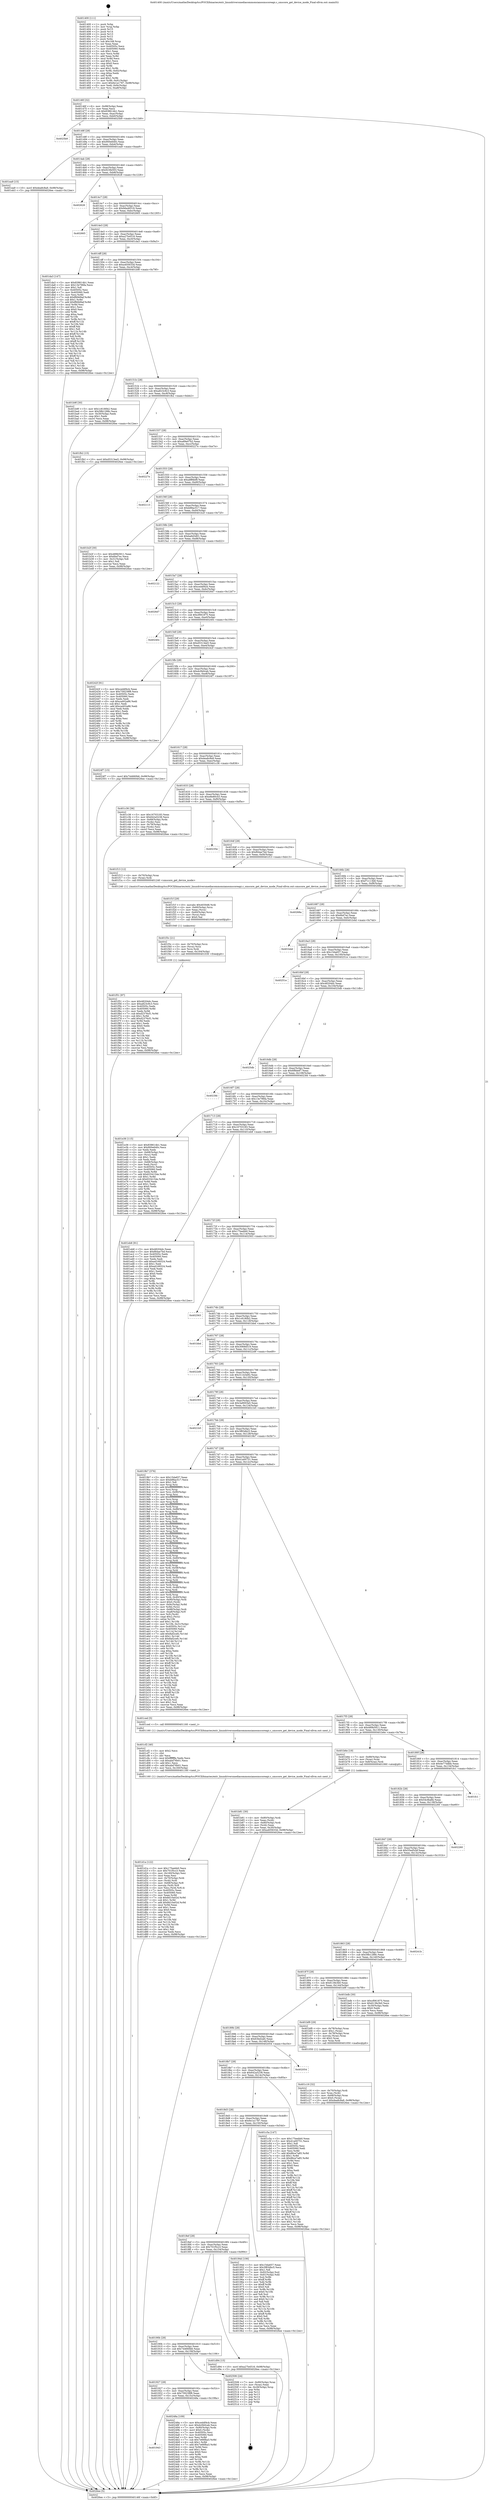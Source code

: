 digraph "0x401400" {
  label = "0x401400 (/mnt/c/Users/mathe/Desktop/tcc/POCII/binaries/extr_linuxdriversmediacommonsianosmscoreapi.c_smscore_get_device_mode_Final-ollvm.out::main(0))"
  labelloc = "t"
  node[shape=record]

  Entry [label="",width=0.3,height=0.3,shape=circle,fillcolor=black,style=filled]
  "0x40146f" [label="{
     0x40146f [32]\l
     | [instrs]\l
     &nbsp;&nbsp;0x40146f \<+6\>: mov -0x98(%rbp),%eax\l
     &nbsp;&nbsp;0x401475 \<+2\>: mov %eax,%ecx\l
     &nbsp;&nbsp;0x401477 \<+6\>: sub $0x838614b1,%ecx\l
     &nbsp;&nbsp;0x40147d \<+6\>: mov %eax,-0xac(%rbp)\l
     &nbsp;&nbsp;0x401483 \<+6\>: mov %ecx,-0xb0(%rbp)\l
     &nbsp;&nbsp;0x401489 \<+6\>: je 00000000004025b9 \<main+0x11b9\>\l
  }"]
  "0x4025b9" [label="{
     0x4025b9\l
  }", style=dashed]
  "0x40148f" [label="{
     0x40148f [28]\l
     | [instrs]\l
     &nbsp;&nbsp;0x40148f \<+5\>: jmp 0000000000401494 \<main+0x94\>\l
     &nbsp;&nbsp;0x401494 \<+6\>: mov -0xac(%rbp),%eax\l
     &nbsp;&nbsp;0x40149a \<+5\>: sub $0x900e640c,%eax\l
     &nbsp;&nbsp;0x40149f \<+6\>: mov %eax,-0xb4(%rbp)\l
     &nbsp;&nbsp;0x4014a5 \<+6\>: je 0000000000401ea9 \<main+0xaa9\>\l
  }"]
  Exit [label="",width=0.3,height=0.3,shape=circle,fillcolor=black,style=filled,peripheries=2]
  "0x401ea9" [label="{
     0x401ea9 [15]\l
     | [instrs]\l
     &nbsp;&nbsp;0x401ea9 \<+10\>: movl $0xdea8c8a9,-0x98(%rbp)\l
     &nbsp;&nbsp;0x401eb3 \<+5\>: jmp 00000000004026ee \<main+0x12ee\>\l
  }"]
  "0x4014ab" [label="{
     0x4014ab [28]\l
     | [instrs]\l
     &nbsp;&nbsp;0x4014ab \<+5\>: jmp 00000000004014b0 \<main+0xb0\>\l
     &nbsp;&nbsp;0x4014b0 \<+6\>: mov -0xac(%rbp),%eax\l
     &nbsp;&nbsp;0x4014b6 \<+5\>: sub $0x923fe503,%eax\l
     &nbsp;&nbsp;0x4014bb \<+6\>: mov %eax,-0xb8(%rbp)\l
     &nbsp;&nbsp;0x4014c1 \<+6\>: je 0000000000402628 \<main+0x1228\>\l
  }"]
  "0x401943" [label="{
     0x401943\l
  }", style=dashed]
  "0x402628" [label="{
     0x402628\l
  }", style=dashed]
  "0x4014c7" [label="{
     0x4014c7 [28]\l
     | [instrs]\l
     &nbsp;&nbsp;0x4014c7 \<+5\>: jmp 00000000004014cc \<main+0xcc\>\l
     &nbsp;&nbsp;0x4014cc \<+6\>: mov -0xac(%rbp),%eax\l
     &nbsp;&nbsp;0x4014d2 \<+5\>: sub $0x9da46516,%eax\l
     &nbsp;&nbsp;0x4014d7 \<+6\>: mov %eax,-0xbc(%rbp)\l
     &nbsp;&nbsp;0x4014dd \<+6\>: je 0000000000402665 \<main+0x1265\>\l
  }"]
  "0x40248a" [label="{
     0x40248a [109]\l
     | [instrs]\l
     &nbsp;&nbsp;0x40248a \<+5\>: mov $0xceddf4cb,%eax\l
     &nbsp;&nbsp;0x40248f \<+5\>: mov $0xdc0b0cab,%ecx\l
     &nbsp;&nbsp;0x402494 \<+7\>: mov -0x90(%rbp),%rdx\l
     &nbsp;&nbsp;0x40249b \<+6\>: movl $0x0,(%rdx)\l
     &nbsp;&nbsp;0x4024a1 \<+7\>: mov 0x40505c,%esi\l
     &nbsp;&nbsp;0x4024a8 \<+7\>: mov 0x405060,%edi\l
     &nbsp;&nbsp;0x4024af \<+3\>: mov %esi,%r8d\l
     &nbsp;&nbsp;0x4024b2 \<+7\>: sub $0x7e66fba3,%r8d\l
     &nbsp;&nbsp;0x4024b9 \<+4\>: sub $0x1,%r8d\l
     &nbsp;&nbsp;0x4024bd \<+7\>: add $0x7e66fba3,%r8d\l
     &nbsp;&nbsp;0x4024c4 \<+4\>: imul %r8d,%esi\l
     &nbsp;&nbsp;0x4024c8 \<+3\>: and $0x1,%esi\l
     &nbsp;&nbsp;0x4024cb \<+3\>: cmp $0x0,%esi\l
     &nbsp;&nbsp;0x4024ce \<+4\>: sete %r9b\l
     &nbsp;&nbsp;0x4024d2 \<+3\>: cmp $0xa,%edi\l
     &nbsp;&nbsp;0x4024d5 \<+4\>: setl %r10b\l
     &nbsp;&nbsp;0x4024d9 \<+3\>: mov %r9b,%r11b\l
     &nbsp;&nbsp;0x4024dc \<+3\>: and %r10b,%r11b\l
     &nbsp;&nbsp;0x4024df \<+3\>: xor %r10b,%r9b\l
     &nbsp;&nbsp;0x4024e2 \<+3\>: or %r9b,%r11b\l
     &nbsp;&nbsp;0x4024e5 \<+4\>: test $0x1,%r11b\l
     &nbsp;&nbsp;0x4024e9 \<+3\>: cmovne %ecx,%eax\l
     &nbsp;&nbsp;0x4024ec \<+6\>: mov %eax,-0x98(%rbp)\l
     &nbsp;&nbsp;0x4024f2 \<+5\>: jmp 00000000004026ee \<main+0x12ee\>\l
  }"]
  "0x402665" [label="{
     0x402665\l
  }", style=dashed]
  "0x4014e3" [label="{
     0x4014e3 [28]\l
     | [instrs]\l
     &nbsp;&nbsp;0x4014e3 \<+5\>: jmp 00000000004014e8 \<main+0xe8\>\l
     &nbsp;&nbsp;0x4014e8 \<+6\>: mov -0xac(%rbp),%eax\l
     &nbsp;&nbsp;0x4014ee \<+5\>: sub $0xa27b4516,%eax\l
     &nbsp;&nbsp;0x4014f3 \<+6\>: mov %eax,-0xc0(%rbp)\l
     &nbsp;&nbsp;0x4014f9 \<+6\>: je 0000000000401da3 \<main+0x9a3\>\l
  }"]
  "0x401927" [label="{
     0x401927 [28]\l
     | [instrs]\l
     &nbsp;&nbsp;0x401927 \<+5\>: jmp 000000000040192c \<main+0x52c\>\l
     &nbsp;&nbsp;0x40192c \<+6\>: mov -0xac(%rbp),%eax\l
     &nbsp;&nbsp;0x401932 \<+5\>: sub $0x759239f8,%eax\l
     &nbsp;&nbsp;0x401937 \<+6\>: mov %eax,-0x15c(%rbp)\l
     &nbsp;&nbsp;0x40193d \<+6\>: je 000000000040248a \<main+0x108a\>\l
  }"]
  "0x401da3" [label="{
     0x401da3 [147]\l
     | [instrs]\l
     &nbsp;&nbsp;0x401da3 \<+5\>: mov $0x838614b1,%eax\l
     &nbsp;&nbsp;0x401da8 \<+5\>: mov $0x13e796fa,%ecx\l
     &nbsp;&nbsp;0x401dad \<+2\>: mov $0x1,%dl\l
     &nbsp;&nbsp;0x401daf \<+7\>: mov 0x40505c,%esi\l
     &nbsp;&nbsp;0x401db6 \<+7\>: mov 0x405060,%edi\l
     &nbsp;&nbsp;0x401dbd \<+3\>: mov %esi,%r8d\l
     &nbsp;&nbsp;0x401dc0 \<+7\>: sub $0xff49d9af,%r8d\l
     &nbsp;&nbsp;0x401dc7 \<+4\>: sub $0x1,%r8d\l
     &nbsp;&nbsp;0x401dcb \<+7\>: add $0xff49d9af,%r8d\l
     &nbsp;&nbsp;0x401dd2 \<+4\>: imul %r8d,%esi\l
     &nbsp;&nbsp;0x401dd6 \<+3\>: and $0x1,%esi\l
     &nbsp;&nbsp;0x401dd9 \<+3\>: cmp $0x0,%esi\l
     &nbsp;&nbsp;0x401ddc \<+4\>: sete %r9b\l
     &nbsp;&nbsp;0x401de0 \<+3\>: cmp $0xa,%edi\l
     &nbsp;&nbsp;0x401de3 \<+4\>: setl %r10b\l
     &nbsp;&nbsp;0x401de7 \<+3\>: mov %r9b,%r11b\l
     &nbsp;&nbsp;0x401dea \<+4\>: xor $0xff,%r11b\l
     &nbsp;&nbsp;0x401dee \<+3\>: mov %r10b,%bl\l
     &nbsp;&nbsp;0x401df1 \<+3\>: xor $0xff,%bl\l
     &nbsp;&nbsp;0x401df4 \<+3\>: xor $0x1,%dl\l
     &nbsp;&nbsp;0x401df7 \<+3\>: mov %r11b,%r14b\l
     &nbsp;&nbsp;0x401dfa \<+4\>: and $0xff,%r14b\l
     &nbsp;&nbsp;0x401dfe \<+3\>: and %dl,%r9b\l
     &nbsp;&nbsp;0x401e01 \<+3\>: mov %bl,%r15b\l
     &nbsp;&nbsp;0x401e04 \<+4\>: and $0xff,%r15b\l
     &nbsp;&nbsp;0x401e08 \<+3\>: and %dl,%r10b\l
     &nbsp;&nbsp;0x401e0b \<+3\>: or %r9b,%r14b\l
     &nbsp;&nbsp;0x401e0e \<+3\>: or %r10b,%r15b\l
     &nbsp;&nbsp;0x401e11 \<+3\>: xor %r15b,%r14b\l
     &nbsp;&nbsp;0x401e14 \<+3\>: or %bl,%r11b\l
     &nbsp;&nbsp;0x401e17 \<+4\>: xor $0xff,%r11b\l
     &nbsp;&nbsp;0x401e1b \<+3\>: or $0x1,%dl\l
     &nbsp;&nbsp;0x401e1e \<+3\>: and %dl,%r11b\l
     &nbsp;&nbsp;0x401e21 \<+3\>: or %r11b,%r14b\l
     &nbsp;&nbsp;0x401e24 \<+4\>: test $0x1,%r14b\l
     &nbsp;&nbsp;0x401e28 \<+3\>: cmovne %ecx,%eax\l
     &nbsp;&nbsp;0x401e2b \<+6\>: mov %eax,-0x98(%rbp)\l
     &nbsp;&nbsp;0x401e31 \<+5\>: jmp 00000000004026ee \<main+0x12ee\>\l
  }"]
  "0x4014ff" [label="{
     0x4014ff [28]\l
     | [instrs]\l
     &nbsp;&nbsp;0x4014ff \<+5\>: jmp 0000000000401504 \<main+0x104\>\l
     &nbsp;&nbsp;0x401504 \<+6\>: mov -0xac(%rbp),%eax\l
     &nbsp;&nbsp;0x40150a \<+5\>: sub $0xa405633d,%eax\l
     &nbsp;&nbsp;0x40150f \<+6\>: mov %eax,-0xc4(%rbp)\l
     &nbsp;&nbsp;0x401515 \<+6\>: je 0000000000401b9f \<main+0x79f\>\l
  }"]
  "0x402506" [label="{
     0x402506 [24]\l
     | [instrs]\l
     &nbsp;&nbsp;0x402506 \<+7\>: mov -0x90(%rbp),%rax\l
     &nbsp;&nbsp;0x40250d \<+2\>: mov (%rax),%eax\l
     &nbsp;&nbsp;0x40250f \<+4\>: lea -0x28(%rbp),%rsp\l
     &nbsp;&nbsp;0x402513 \<+1\>: pop %rbx\l
     &nbsp;&nbsp;0x402514 \<+2\>: pop %r12\l
     &nbsp;&nbsp;0x402516 \<+2\>: pop %r13\l
     &nbsp;&nbsp;0x402518 \<+2\>: pop %r14\l
     &nbsp;&nbsp;0x40251a \<+2\>: pop %r15\l
     &nbsp;&nbsp;0x40251c \<+1\>: pop %rbp\l
     &nbsp;&nbsp;0x40251d \<+1\>: ret\l
  }"]
  "0x401b9f" [label="{
     0x401b9f [30]\l
     | [instrs]\l
     &nbsp;&nbsp;0x401b9f \<+5\>: mov $0x1c6180b2,%eax\l
     &nbsp;&nbsp;0x401ba4 \<+5\>: mov $0x58b1288c,%ecx\l
     &nbsp;&nbsp;0x401ba9 \<+3\>: mov -0x30(%rbp),%edx\l
     &nbsp;&nbsp;0x401bac \<+3\>: cmp $0x1,%edx\l
     &nbsp;&nbsp;0x401baf \<+3\>: cmovl %ecx,%eax\l
     &nbsp;&nbsp;0x401bb2 \<+6\>: mov %eax,-0x98(%rbp)\l
     &nbsp;&nbsp;0x401bb8 \<+5\>: jmp 00000000004026ee \<main+0x12ee\>\l
  }"]
  "0x40151b" [label="{
     0x40151b [28]\l
     | [instrs]\l
     &nbsp;&nbsp;0x40151b \<+5\>: jmp 0000000000401520 \<main+0x120\>\l
     &nbsp;&nbsp;0x401520 \<+6\>: mov -0xac(%rbp),%eax\l
     &nbsp;&nbsp;0x401526 \<+5\>: sub $0xa823c9c3,%eax\l
     &nbsp;&nbsp;0x40152b \<+6\>: mov %eax,-0xc8(%rbp)\l
     &nbsp;&nbsp;0x401531 \<+6\>: je 0000000000401fb2 \<main+0xbb2\>\l
  }"]
  "0x401f51" [label="{
     0x401f51 [97]\l
     | [instrs]\l
     &nbsp;&nbsp;0x401f51 \<+5\>: mov $0x48204dc,%eax\l
     &nbsp;&nbsp;0x401f56 \<+5\>: mov $0xa823c9c3,%esi\l
     &nbsp;&nbsp;0x401f5b \<+7\>: mov 0x40505c,%edx\l
     &nbsp;&nbsp;0x401f62 \<+8\>: mov 0x405060,%r8d\l
     &nbsp;&nbsp;0x401f6a \<+3\>: mov %edx,%r9d\l
     &nbsp;&nbsp;0x401f6d \<+7\>: sub $0xd2376cf1,%r9d\l
     &nbsp;&nbsp;0x401f74 \<+4\>: sub $0x1,%r9d\l
     &nbsp;&nbsp;0x401f78 \<+7\>: add $0xd2376cf1,%r9d\l
     &nbsp;&nbsp;0x401f7f \<+4\>: imul %r9d,%edx\l
     &nbsp;&nbsp;0x401f83 \<+3\>: and $0x1,%edx\l
     &nbsp;&nbsp;0x401f86 \<+3\>: cmp $0x0,%edx\l
     &nbsp;&nbsp;0x401f89 \<+4\>: sete %r10b\l
     &nbsp;&nbsp;0x401f8d \<+4\>: cmp $0xa,%r8d\l
     &nbsp;&nbsp;0x401f91 \<+4\>: setl %r11b\l
     &nbsp;&nbsp;0x401f95 \<+3\>: mov %r10b,%bl\l
     &nbsp;&nbsp;0x401f98 \<+3\>: and %r11b,%bl\l
     &nbsp;&nbsp;0x401f9b \<+3\>: xor %r11b,%r10b\l
     &nbsp;&nbsp;0x401f9e \<+3\>: or %r10b,%bl\l
     &nbsp;&nbsp;0x401fa1 \<+3\>: test $0x1,%bl\l
     &nbsp;&nbsp;0x401fa4 \<+3\>: cmovne %esi,%eax\l
     &nbsp;&nbsp;0x401fa7 \<+6\>: mov %eax,-0x98(%rbp)\l
     &nbsp;&nbsp;0x401fad \<+5\>: jmp 00000000004026ee \<main+0x12ee\>\l
  }"]
  "0x401fb2" [label="{
     0x401fb2 [15]\l
     | [instrs]\l
     &nbsp;&nbsp;0x401fb2 \<+10\>: movl $0xd5313ee5,-0x98(%rbp)\l
     &nbsp;&nbsp;0x401fbc \<+5\>: jmp 00000000004026ee \<main+0x12ee\>\l
  }"]
  "0x401537" [label="{
     0x401537 [28]\l
     | [instrs]\l
     &nbsp;&nbsp;0x401537 \<+5\>: jmp 000000000040153c \<main+0x13c\>\l
     &nbsp;&nbsp;0x40153c \<+6\>: mov -0xac(%rbp),%eax\l
     &nbsp;&nbsp;0x401542 \<+5\>: sub $0xa89e07b2,%eax\l
     &nbsp;&nbsp;0x401547 \<+6\>: mov %eax,-0xcc(%rbp)\l
     &nbsp;&nbsp;0x40154d \<+6\>: je 000000000040227e \<main+0xe7e\>\l
  }"]
  "0x401f3c" [label="{
     0x401f3c [21]\l
     | [instrs]\l
     &nbsp;&nbsp;0x401f3c \<+4\>: mov -0x70(%rbp),%rcx\l
     &nbsp;&nbsp;0x401f40 \<+3\>: mov (%rcx),%rcx\l
     &nbsp;&nbsp;0x401f43 \<+3\>: mov %rcx,%rdi\l
     &nbsp;&nbsp;0x401f46 \<+6\>: mov %eax,-0x164(%rbp)\l
     &nbsp;&nbsp;0x401f4c \<+5\>: call 0000000000401030 \<free@plt\>\l
     | [calls]\l
     &nbsp;&nbsp;0x401030 \{1\} (unknown)\l
  }"]
  "0x40227e" [label="{
     0x40227e\l
  }", style=dashed]
  "0x401553" [label="{
     0x401553 [28]\l
     | [instrs]\l
     &nbsp;&nbsp;0x401553 \<+5\>: jmp 0000000000401558 \<main+0x158\>\l
     &nbsp;&nbsp;0x401558 \<+6\>: mov -0xac(%rbp),%eax\l
     &nbsp;&nbsp;0x40155e \<+5\>: sub $0xa8ff4bf9,%eax\l
     &nbsp;&nbsp;0x401563 \<+6\>: mov %eax,-0xd0(%rbp)\l
     &nbsp;&nbsp;0x401569 \<+6\>: je 0000000000402113 \<main+0xd13\>\l
  }"]
  "0x401f1f" [label="{
     0x401f1f [29]\l
     | [instrs]\l
     &nbsp;&nbsp;0x401f1f \<+10\>: movabs $0x4030d6,%rdi\l
     &nbsp;&nbsp;0x401f29 \<+4\>: mov -0x60(%rbp),%rcx\l
     &nbsp;&nbsp;0x401f2d \<+2\>: mov %eax,(%rcx)\l
     &nbsp;&nbsp;0x401f2f \<+4\>: mov -0x60(%rbp),%rcx\l
     &nbsp;&nbsp;0x401f33 \<+2\>: mov (%rcx),%esi\l
     &nbsp;&nbsp;0x401f35 \<+2\>: mov $0x0,%al\l
     &nbsp;&nbsp;0x401f37 \<+5\>: call 0000000000401040 \<printf@plt\>\l
     | [calls]\l
     &nbsp;&nbsp;0x401040 \{1\} (unknown)\l
  }"]
  "0x402113" [label="{
     0x402113\l
  }", style=dashed]
  "0x40156f" [label="{
     0x40156f [28]\l
     | [instrs]\l
     &nbsp;&nbsp;0x40156f \<+5\>: jmp 0000000000401574 \<main+0x174\>\l
     &nbsp;&nbsp;0x401574 \<+6\>: mov -0xac(%rbp),%eax\l
     &nbsp;&nbsp;0x40157a \<+5\>: sub $0xb88ac517,%eax\l
     &nbsp;&nbsp;0x40157f \<+6\>: mov %eax,-0xd4(%rbp)\l
     &nbsp;&nbsp;0x401585 \<+6\>: je 0000000000401b2f \<main+0x72f\>\l
  }"]
  "0x40190b" [label="{
     0x40190b [28]\l
     | [instrs]\l
     &nbsp;&nbsp;0x40190b \<+5\>: jmp 0000000000401910 \<main+0x510\>\l
     &nbsp;&nbsp;0x401910 \<+6\>: mov -0xac(%rbp),%eax\l
     &nbsp;&nbsp;0x401916 \<+5\>: sub $0x744660b6,%eax\l
     &nbsp;&nbsp;0x40191b \<+6\>: mov %eax,-0x158(%rbp)\l
     &nbsp;&nbsp;0x401921 \<+6\>: je 0000000000402506 \<main+0x1106\>\l
  }"]
  "0x401b2f" [label="{
     0x401b2f [30]\l
     | [instrs]\l
     &nbsp;&nbsp;0x401b2f \<+5\>: mov $0x489b5911,%eax\l
     &nbsp;&nbsp;0x401b34 \<+5\>: mov $0x6bd7ec,%ecx\l
     &nbsp;&nbsp;0x401b39 \<+3\>: mov -0x31(%rbp),%dl\l
     &nbsp;&nbsp;0x401b3c \<+3\>: test $0x1,%dl\l
     &nbsp;&nbsp;0x401b3f \<+3\>: cmovne %ecx,%eax\l
     &nbsp;&nbsp;0x401b42 \<+6\>: mov %eax,-0x98(%rbp)\l
     &nbsp;&nbsp;0x401b48 \<+5\>: jmp 00000000004026ee \<main+0x12ee\>\l
  }"]
  "0x40158b" [label="{
     0x40158b [28]\l
     | [instrs]\l
     &nbsp;&nbsp;0x40158b \<+5\>: jmp 0000000000401590 \<main+0x190\>\l
     &nbsp;&nbsp;0x401590 \<+6\>: mov -0xac(%rbp),%eax\l
     &nbsp;&nbsp;0x401596 \<+5\>: sub $0xba6d3d01,%eax\l
     &nbsp;&nbsp;0x40159b \<+6\>: mov %eax,-0xd8(%rbp)\l
     &nbsp;&nbsp;0x4015a1 \<+6\>: je 0000000000402122 \<main+0xd22\>\l
  }"]
  "0x401d94" [label="{
     0x401d94 [15]\l
     | [instrs]\l
     &nbsp;&nbsp;0x401d94 \<+10\>: movl $0xa27b4516,-0x98(%rbp)\l
     &nbsp;&nbsp;0x401d9e \<+5\>: jmp 00000000004026ee \<main+0x12ee\>\l
  }"]
  "0x402122" [label="{
     0x402122\l
  }", style=dashed]
  "0x4015a7" [label="{
     0x4015a7 [28]\l
     | [instrs]\l
     &nbsp;&nbsp;0x4015a7 \<+5\>: jmp 00000000004015ac \<main+0x1ac\>\l
     &nbsp;&nbsp;0x4015ac \<+6\>: mov -0xac(%rbp),%eax\l
     &nbsp;&nbsp;0x4015b2 \<+5\>: sub $0xceddf4cb,%eax\l
     &nbsp;&nbsp;0x4015b7 \<+6\>: mov %eax,-0xdc(%rbp)\l
     &nbsp;&nbsp;0x4015bd \<+6\>: je 00000000004026d7 \<main+0x12d7\>\l
  }"]
  "0x401d1a" [label="{
     0x401d1a [122]\l
     | [instrs]\l
     &nbsp;&nbsp;0x401d1a \<+5\>: mov $0x175eebb0,%ecx\l
     &nbsp;&nbsp;0x401d1f \<+5\>: mov $0x701f5cc3,%edx\l
     &nbsp;&nbsp;0x401d24 \<+6\>: mov -0x160(%rbp),%esi\l
     &nbsp;&nbsp;0x401d2a \<+3\>: imul %eax,%esi\l
     &nbsp;&nbsp;0x401d2d \<+4\>: mov -0x70(%rbp),%rdi\l
     &nbsp;&nbsp;0x401d31 \<+3\>: mov (%rdi),%rdi\l
     &nbsp;&nbsp;0x401d34 \<+4\>: mov -0x68(%rbp),%r8\l
     &nbsp;&nbsp;0x401d38 \<+3\>: movslq (%r8),%r8\l
     &nbsp;&nbsp;0x401d3b \<+4\>: mov %esi,(%rdi,%r8,4)\l
     &nbsp;&nbsp;0x401d3f \<+7\>: mov 0x40505c,%eax\l
     &nbsp;&nbsp;0x401d46 \<+7\>: mov 0x405060,%esi\l
     &nbsp;&nbsp;0x401d4d \<+3\>: mov %eax,%r9d\l
     &nbsp;&nbsp;0x401d50 \<+7\>: sub $0x8d10a02d,%r9d\l
     &nbsp;&nbsp;0x401d57 \<+4\>: sub $0x1,%r9d\l
     &nbsp;&nbsp;0x401d5b \<+7\>: add $0x8d10a02d,%r9d\l
     &nbsp;&nbsp;0x401d62 \<+4\>: imul %r9d,%eax\l
     &nbsp;&nbsp;0x401d66 \<+3\>: and $0x1,%eax\l
     &nbsp;&nbsp;0x401d69 \<+3\>: cmp $0x0,%eax\l
     &nbsp;&nbsp;0x401d6c \<+4\>: sete %r10b\l
     &nbsp;&nbsp;0x401d70 \<+3\>: cmp $0xa,%esi\l
     &nbsp;&nbsp;0x401d73 \<+4\>: setl %r11b\l
     &nbsp;&nbsp;0x401d77 \<+3\>: mov %r10b,%bl\l
     &nbsp;&nbsp;0x401d7a \<+3\>: and %r11b,%bl\l
     &nbsp;&nbsp;0x401d7d \<+3\>: xor %r11b,%r10b\l
     &nbsp;&nbsp;0x401d80 \<+3\>: or %r10b,%bl\l
     &nbsp;&nbsp;0x401d83 \<+3\>: test $0x1,%bl\l
     &nbsp;&nbsp;0x401d86 \<+3\>: cmovne %edx,%ecx\l
     &nbsp;&nbsp;0x401d89 \<+6\>: mov %ecx,-0x98(%rbp)\l
     &nbsp;&nbsp;0x401d8f \<+5\>: jmp 00000000004026ee \<main+0x12ee\>\l
  }"]
  "0x4026d7" [label="{
     0x4026d7\l
  }", style=dashed]
  "0x4015c3" [label="{
     0x4015c3 [28]\l
     | [instrs]\l
     &nbsp;&nbsp;0x4015c3 \<+5\>: jmp 00000000004015c8 \<main+0x1c8\>\l
     &nbsp;&nbsp;0x4015c8 \<+6\>: mov -0xac(%rbp),%eax\l
     &nbsp;&nbsp;0x4015ce \<+5\>: sub $0xcf061875,%eax\l
     &nbsp;&nbsp;0x4015d3 \<+6\>: mov %eax,-0xe0(%rbp)\l
     &nbsp;&nbsp;0x4015d9 \<+6\>: je 000000000040240c \<main+0x100c\>\l
  }"]
  "0x401cf2" [label="{
     0x401cf2 [40]\l
     | [instrs]\l
     &nbsp;&nbsp;0x401cf2 \<+5\>: mov $0x2,%ecx\l
     &nbsp;&nbsp;0x401cf7 \<+1\>: cltd\l
     &nbsp;&nbsp;0x401cf8 \<+2\>: idiv %ecx\l
     &nbsp;&nbsp;0x401cfa \<+6\>: imul $0xfffffffe,%edx,%ecx\l
     &nbsp;&nbsp;0x401d00 \<+6\>: sub $0xabd76b01,%ecx\l
     &nbsp;&nbsp;0x401d06 \<+3\>: add $0x1,%ecx\l
     &nbsp;&nbsp;0x401d09 \<+6\>: add $0xabd76b01,%ecx\l
     &nbsp;&nbsp;0x401d0f \<+6\>: mov %ecx,-0x160(%rbp)\l
     &nbsp;&nbsp;0x401d15 \<+5\>: call 0000000000401160 \<next_i\>\l
     | [calls]\l
     &nbsp;&nbsp;0x401160 \{1\} (/mnt/c/Users/mathe/Desktop/tcc/POCII/binaries/extr_linuxdriversmediacommonsianosmscoreapi.c_smscore_get_device_mode_Final-ollvm.out::next_i)\l
  }"]
  "0x40240c" [label="{
     0x40240c\l
  }", style=dashed]
  "0x4015df" [label="{
     0x4015df [28]\l
     | [instrs]\l
     &nbsp;&nbsp;0x4015df \<+5\>: jmp 00000000004015e4 \<main+0x1e4\>\l
     &nbsp;&nbsp;0x4015e4 \<+6\>: mov -0xac(%rbp),%eax\l
     &nbsp;&nbsp;0x4015ea \<+5\>: sub $0xd5313ee5,%eax\l
     &nbsp;&nbsp;0x4015ef \<+6\>: mov %eax,-0xe4(%rbp)\l
     &nbsp;&nbsp;0x4015f5 \<+6\>: je 000000000040242f \<main+0x102f\>\l
  }"]
  "0x401c16" [label="{
     0x401c16 [32]\l
     | [instrs]\l
     &nbsp;&nbsp;0x401c16 \<+4\>: mov -0x70(%rbp),%rdi\l
     &nbsp;&nbsp;0x401c1a \<+3\>: mov %rax,(%rdi)\l
     &nbsp;&nbsp;0x401c1d \<+4\>: mov -0x68(%rbp),%rax\l
     &nbsp;&nbsp;0x401c21 \<+6\>: movl $0x0,(%rax)\l
     &nbsp;&nbsp;0x401c27 \<+10\>: movl $0xdea8c8a9,-0x98(%rbp)\l
     &nbsp;&nbsp;0x401c31 \<+5\>: jmp 00000000004026ee \<main+0x12ee\>\l
  }"]
  "0x40242f" [label="{
     0x40242f [91]\l
     | [instrs]\l
     &nbsp;&nbsp;0x40242f \<+5\>: mov $0xceddf4cb,%eax\l
     &nbsp;&nbsp;0x402434 \<+5\>: mov $0x759239f8,%ecx\l
     &nbsp;&nbsp;0x402439 \<+7\>: mov 0x40505c,%edx\l
     &nbsp;&nbsp;0x402440 \<+7\>: mov 0x405060,%esi\l
     &nbsp;&nbsp;0x402447 \<+2\>: mov %edx,%edi\l
     &nbsp;&nbsp;0x402449 \<+6\>: sub $0xca402a86,%edi\l
     &nbsp;&nbsp;0x40244f \<+3\>: sub $0x1,%edi\l
     &nbsp;&nbsp;0x402452 \<+6\>: add $0xca402a86,%edi\l
     &nbsp;&nbsp;0x402458 \<+3\>: imul %edi,%edx\l
     &nbsp;&nbsp;0x40245b \<+3\>: and $0x1,%edx\l
     &nbsp;&nbsp;0x40245e \<+3\>: cmp $0x0,%edx\l
     &nbsp;&nbsp;0x402461 \<+4\>: sete %r8b\l
     &nbsp;&nbsp;0x402465 \<+3\>: cmp $0xa,%esi\l
     &nbsp;&nbsp;0x402468 \<+4\>: setl %r9b\l
     &nbsp;&nbsp;0x40246c \<+3\>: mov %r8b,%r10b\l
     &nbsp;&nbsp;0x40246f \<+3\>: and %r9b,%r10b\l
     &nbsp;&nbsp;0x402472 \<+3\>: xor %r9b,%r8b\l
     &nbsp;&nbsp;0x402475 \<+3\>: or %r8b,%r10b\l
     &nbsp;&nbsp;0x402478 \<+4\>: test $0x1,%r10b\l
     &nbsp;&nbsp;0x40247c \<+3\>: cmovne %ecx,%eax\l
     &nbsp;&nbsp;0x40247f \<+6\>: mov %eax,-0x98(%rbp)\l
     &nbsp;&nbsp;0x402485 \<+5\>: jmp 00000000004026ee \<main+0x12ee\>\l
  }"]
  "0x4015fb" [label="{
     0x4015fb [28]\l
     | [instrs]\l
     &nbsp;&nbsp;0x4015fb \<+5\>: jmp 0000000000401600 \<main+0x200\>\l
     &nbsp;&nbsp;0x401600 \<+6\>: mov -0xac(%rbp),%eax\l
     &nbsp;&nbsp;0x401606 \<+5\>: sub $0xdc0b0cab,%eax\l
     &nbsp;&nbsp;0x40160b \<+6\>: mov %eax,-0xe8(%rbp)\l
     &nbsp;&nbsp;0x401611 \<+6\>: je 00000000004024f7 \<main+0x10f7\>\l
  }"]
  "0x401b81" [label="{
     0x401b81 [30]\l
     | [instrs]\l
     &nbsp;&nbsp;0x401b81 \<+4\>: mov -0x80(%rbp),%rdi\l
     &nbsp;&nbsp;0x401b85 \<+2\>: mov %eax,(%rdi)\l
     &nbsp;&nbsp;0x401b87 \<+4\>: mov -0x80(%rbp),%rdi\l
     &nbsp;&nbsp;0x401b8b \<+2\>: mov (%rdi),%eax\l
     &nbsp;&nbsp;0x401b8d \<+3\>: mov %eax,-0x30(%rbp)\l
     &nbsp;&nbsp;0x401b90 \<+10\>: movl $0xa405633d,-0x98(%rbp)\l
     &nbsp;&nbsp;0x401b9a \<+5\>: jmp 00000000004026ee \<main+0x12ee\>\l
  }"]
  "0x4024f7" [label="{
     0x4024f7 [15]\l
     | [instrs]\l
     &nbsp;&nbsp;0x4024f7 \<+10\>: movl $0x744660b6,-0x98(%rbp)\l
     &nbsp;&nbsp;0x402501 \<+5\>: jmp 00000000004026ee \<main+0x12ee\>\l
  }"]
  "0x401617" [label="{
     0x401617 [28]\l
     | [instrs]\l
     &nbsp;&nbsp;0x401617 \<+5\>: jmp 000000000040161c \<main+0x21c\>\l
     &nbsp;&nbsp;0x40161c \<+6\>: mov -0xac(%rbp),%eax\l
     &nbsp;&nbsp;0x401622 \<+5\>: sub $0xdea8c8a9,%eax\l
     &nbsp;&nbsp;0x401627 \<+6\>: mov %eax,-0xec(%rbp)\l
     &nbsp;&nbsp;0x40162d \<+6\>: je 0000000000401c36 \<main+0x836\>\l
  }"]
  "0x401400" [label="{
     0x401400 [111]\l
     | [instrs]\l
     &nbsp;&nbsp;0x401400 \<+1\>: push %rbp\l
     &nbsp;&nbsp;0x401401 \<+3\>: mov %rsp,%rbp\l
     &nbsp;&nbsp;0x401404 \<+2\>: push %r15\l
     &nbsp;&nbsp;0x401406 \<+2\>: push %r14\l
     &nbsp;&nbsp;0x401408 \<+2\>: push %r13\l
     &nbsp;&nbsp;0x40140a \<+2\>: push %r12\l
     &nbsp;&nbsp;0x40140c \<+1\>: push %rbx\l
     &nbsp;&nbsp;0x40140d \<+7\>: sub $0x168,%rsp\l
     &nbsp;&nbsp;0x401414 \<+2\>: xor %eax,%eax\l
     &nbsp;&nbsp;0x401416 \<+7\>: mov 0x40505c,%ecx\l
     &nbsp;&nbsp;0x40141d \<+7\>: mov 0x405060,%edx\l
     &nbsp;&nbsp;0x401424 \<+3\>: sub $0x1,%eax\l
     &nbsp;&nbsp;0x401427 \<+3\>: mov %ecx,%r8d\l
     &nbsp;&nbsp;0x40142a \<+3\>: add %eax,%r8d\l
     &nbsp;&nbsp;0x40142d \<+4\>: imul %r8d,%ecx\l
     &nbsp;&nbsp;0x401431 \<+3\>: and $0x1,%ecx\l
     &nbsp;&nbsp;0x401434 \<+3\>: cmp $0x0,%ecx\l
     &nbsp;&nbsp;0x401437 \<+4\>: sete %r9b\l
     &nbsp;&nbsp;0x40143b \<+4\>: and $0x1,%r9b\l
     &nbsp;&nbsp;0x40143f \<+7\>: mov %r9b,-0x92(%rbp)\l
     &nbsp;&nbsp;0x401446 \<+3\>: cmp $0xa,%edx\l
     &nbsp;&nbsp;0x401449 \<+4\>: setl %r9b\l
     &nbsp;&nbsp;0x40144d \<+4\>: and $0x1,%r9b\l
     &nbsp;&nbsp;0x401451 \<+7\>: mov %r9b,-0x91(%rbp)\l
     &nbsp;&nbsp;0x401458 \<+10\>: movl $0x6e1a1787,-0x98(%rbp)\l
     &nbsp;&nbsp;0x401462 \<+6\>: mov %edi,-0x9c(%rbp)\l
     &nbsp;&nbsp;0x401468 \<+7\>: mov %rsi,-0xa8(%rbp)\l
  }"]
  "0x401c36" [label="{
     0x401c36 [36]\l
     | [instrs]\l
     &nbsp;&nbsp;0x401c36 \<+5\>: mov $0x16703183,%eax\l
     &nbsp;&nbsp;0x401c3b \<+5\>: mov $0x642a5238,%ecx\l
     &nbsp;&nbsp;0x401c40 \<+4\>: mov -0x68(%rbp),%rdx\l
     &nbsp;&nbsp;0x401c44 \<+2\>: mov (%rdx),%esi\l
     &nbsp;&nbsp;0x401c46 \<+4\>: mov -0x78(%rbp),%rdx\l
     &nbsp;&nbsp;0x401c4a \<+2\>: cmp (%rdx),%esi\l
     &nbsp;&nbsp;0x401c4c \<+3\>: cmovl %ecx,%eax\l
     &nbsp;&nbsp;0x401c4f \<+6\>: mov %eax,-0x98(%rbp)\l
     &nbsp;&nbsp;0x401c55 \<+5\>: jmp 00000000004026ee \<main+0x12ee\>\l
  }"]
  "0x401633" [label="{
     0x401633 [28]\l
     | [instrs]\l
     &nbsp;&nbsp;0x401633 \<+5\>: jmp 0000000000401638 \<main+0x238\>\l
     &nbsp;&nbsp;0x401638 \<+6\>: mov -0xac(%rbp),%eax\l
     &nbsp;&nbsp;0x40163e \<+5\>: sub $0xe8e80c43,%eax\l
     &nbsp;&nbsp;0x401643 \<+6\>: mov %eax,-0xf0(%rbp)\l
     &nbsp;&nbsp;0x401649 \<+6\>: je 000000000040235e \<main+0xf5e\>\l
  }"]
  "0x4026ee" [label="{
     0x4026ee [5]\l
     | [instrs]\l
     &nbsp;&nbsp;0x4026ee \<+5\>: jmp 000000000040146f \<main+0x6f\>\l
  }"]
  "0x40235e" [label="{
     0x40235e\l
  }", style=dashed]
  "0x40164f" [label="{
     0x40164f [28]\l
     | [instrs]\l
     &nbsp;&nbsp;0x40164f \<+5\>: jmp 0000000000401654 \<main+0x254\>\l
     &nbsp;&nbsp;0x401654 \<+6\>: mov -0xac(%rbp),%eax\l
     &nbsp;&nbsp;0x40165a \<+5\>: sub $0xf64ae7bd,%eax\l
     &nbsp;&nbsp;0x40165f \<+6\>: mov %eax,-0xf4(%rbp)\l
     &nbsp;&nbsp;0x401665 \<+6\>: je 0000000000401f13 \<main+0xb13\>\l
  }"]
  "0x4018ef" [label="{
     0x4018ef [28]\l
     | [instrs]\l
     &nbsp;&nbsp;0x4018ef \<+5\>: jmp 00000000004018f4 \<main+0x4f4\>\l
     &nbsp;&nbsp;0x4018f4 \<+6\>: mov -0xac(%rbp),%eax\l
     &nbsp;&nbsp;0x4018fa \<+5\>: sub $0x701f5cc3,%eax\l
     &nbsp;&nbsp;0x4018ff \<+6\>: mov %eax,-0x154(%rbp)\l
     &nbsp;&nbsp;0x401905 \<+6\>: je 0000000000401d94 \<main+0x994\>\l
  }"]
  "0x401f13" [label="{
     0x401f13 [12]\l
     | [instrs]\l
     &nbsp;&nbsp;0x401f13 \<+4\>: mov -0x70(%rbp),%rax\l
     &nbsp;&nbsp;0x401f17 \<+3\>: mov (%rax),%rdi\l
     &nbsp;&nbsp;0x401f1a \<+5\>: call 0000000000401240 \<smscore_get_device_mode\>\l
     | [calls]\l
     &nbsp;&nbsp;0x401240 \{1\} (/mnt/c/Users/mathe/Desktop/tcc/POCII/binaries/extr_linuxdriversmediacommonsianosmscoreapi.c_smscore_get_device_mode_Final-ollvm.out::smscore_get_device_mode)\l
  }"]
  "0x40166b" [label="{
     0x40166b [28]\l
     | [instrs]\l
     &nbsp;&nbsp;0x40166b \<+5\>: jmp 0000000000401670 \<main+0x270\>\l
     &nbsp;&nbsp;0x401670 \<+6\>: mov -0xac(%rbp),%eax\l
     &nbsp;&nbsp;0x401676 \<+5\>: sub $0xf7c113b8,%eax\l
     &nbsp;&nbsp;0x40167b \<+6\>: mov %eax,-0xf8(%rbp)\l
     &nbsp;&nbsp;0x401681 \<+6\>: je 000000000040268a \<main+0x128a\>\l
  }"]
  "0x40194d" [label="{
     0x40194d [106]\l
     | [instrs]\l
     &nbsp;&nbsp;0x40194d \<+5\>: mov $0x15da657,%eax\l
     &nbsp;&nbsp;0x401952 \<+5\>: mov $0x3f83dbc5,%ecx\l
     &nbsp;&nbsp;0x401957 \<+2\>: mov $0x1,%dl\l
     &nbsp;&nbsp;0x401959 \<+7\>: mov -0x92(%rbp),%sil\l
     &nbsp;&nbsp;0x401960 \<+7\>: mov -0x91(%rbp),%dil\l
     &nbsp;&nbsp;0x401967 \<+3\>: mov %sil,%r8b\l
     &nbsp;&nbsp;0x40196a \<+4\>: xor $0xff,%r8b\l
     &nbsp;&nbsp;0x40196e \<+3\>: mov %dil,%r9b\l
     &nbsp;&nbsp;0x401971 \<+4\>: xor $0xff,%r9b\l
     &nbsp;&nbsp;0x401975 \<+3\>: xor $0x0,%dl\l
     &nbsp;&nbsp;0x401978 \<+3\>: mov %r8b,%r10b\l
     &nbsp;&nbsp;0x40197b \<+4\>: and $0x0,%r10b\l
     &nbsp;&nbsp;0x40197f \<+3\>: and %dl,%sil\l
     &nbsp;&nbsp;0x401982 \<+3\>: mov %r9b,%r11b\l
     &nbsp;&nbsp;0x401985 \<+4\>: and $0x0,%r11b\l
     &nbsp;&nbsp;0x401989 \<+3\>: and %dl,%dil\l
     &nbsp;&nbsp;0x40198c \<+3\>: or %sil,%r10b\l
     &nbsp;&nbsp;0x40198f \<+3\>: or %dil,%r11b\l
     &nbsp;&nbsp;0x401992 \<+3\>: xor %r11b,%r10b\l
     &nbsp;&nbsp;0x401995 \<+3\>: or %r9b,%r8b\l
     &nbsp;&nbsp;0x401998 \<+4\>: xor $0xff,%r8b\l
     &nbsp;&nbsp;0x40199c \<+3\>: or $0x0,%dl\l
     &nbsp;&nbsp;0x40199f \<+3\>: and %dl,%r8b\l
     &nbsp;&nbsp;0x4019a2 \<+3\>: or %r8b,%r10b\l
     &nbsp;&nbsp;0x4019a5 \<+4\>: test $0x1,%r10b\l
     &nbsp;&nbsp;0x4019a9 \<+3\>: cmovne %ecx,%eax\l
     &nbsp;&nbsp;0x4019ac \<+6\>: mov %eax,-0x98(%rbp)\l
     &nbsp;&nbsp;0x4019b2 \<+5\>: jmp 00000000004026ee \<main+0x12ee\>\l
  }"]
  "0x40268a" [label="{
     0x40268a\l
  }", style=dashed]
  "0x401687" [label="{
     0x401687 [28]\l
     | [instrs]\l
     &nbsp;&nbsp;0x401687 \<+5\>: jmp 000000000040168c \<main+0x28c\>\l
     &nbsp;&nbsp;0x40168c \<+6\>: mov -0xac(%rbp),%eax\l
     &nbsp;&nbsp;0x401692 \<+5\>: sub $0x6bd7ec,%eax\l
     &nbsp;&nbsp;0x401697 \<+6\>: mov %eax,-0xfc(%rbp)\l
     &nbsp;&nbsp;0x40169d \<+6\>: je 0000000000401b4d \<main+0x74d\>\l
  }"]
  "0x4018d3" [label="{
     0x4018d3 [28]\l
     | [instrs]\l
     &nbsp;&nbsp;0x4018d3 \<+5\>: jmp 00000000004018d8 \<main+0x4d8\>\l
     &nbsp;&nbsp;0x4018d8 \<+6\>: mov -0xac(%rbp),%eax\l
     &nbsp;&nbsp;0x4018de \<+5\>: sub $0x6e1a1787,%eax\l
     &nbsp;&nbsp;0x4018e3 \<+6\>: mov %eax,-0x150(%rbp)\l
     &nbsp;&nbsp;0x4018e9 \<+6\>: je 000000000040194d \<main+0x54d\>\l
  }"]
  "0x401b4d" [label="{
     0x401b4d\l
  }", style=dashed]
  "0x4016a3" [label="{
     0x4016a3 [28]\l
     | [instrs]\l
     &nbsp;&nbsp;0x4016a3 \<+5\>: jmp 00000000004016a8 \<main+0x2a8\>\l
     &nbsp;&nbsp;0x4016a8 \<+6\>: mov -0xac(%rbp),%eax\l
     &nbsp;&nbsp;0x4016ae \<+5\>: sub $0x15da657,%eax\l
     &nbsp;&nbsp;0x4016b3 \<+6\>: mov %eax,-0x100(%rbp)\l
     &nbsp;&nbsp;0x4016b9 \<+6\>: je 000000000040251e \<main+0x111e\>\l
  }"]
  "0x401c5a" [label="{
     0x401c5a [147]\l
     | [instrs]\l
     &nbsp;&nbsp;0x401c5a \<+5\>: mov $0x175eebb0,%eax\l
     &nbsp;&nbsp;0x401c5f \<+5\>: mov $0x41a00751,%ecx\l
     &nbsp;&nbsp;0x401c64 \<+2\>: mov $0x1,%dl\l
     &nbsp;&nbsp;0x401c66 \<+7\>: mov 0x40505c,%esi\l
     &nbsp;&nbsp;0x401c6d \<+7\>: mov 0x405060,%edi\l
     &nbsp;&nbsp;0x401c74 \<+3\>: mov %esi,%r8d\l
     &nbsp;&nbsp;0x401c77 \<+7\>: add $0x86ce7a85,%r8d\l
     &nbsp;&nbsp;0x401c7e \<+4\>: sub $0x1,%r8d\l
     &nbsp;&nbsp;0x401c82 \<+7\>: sub $0x86ce7a85,%r8d\l
     &nbsp;&nbsp;0x401c89 \<+4\>: imul %r8d,%esi\l
     &nbsp;&nbsp;0x401c8d \<+3\>: and $0x1,%esi\l
     &nbsp;&nbsp;0x401c90 \<+3\>: cmp $0x0,%esi\l
     &nbsp;&nbsp;0x401c93 \<+4\>: sete %r9b\l
     &nbsp;&nbsp;0x401c97 \<+3\>: cmp $0xa,%edi\l
     &nbsp;&nbsp;0x401c9a \<+4\>: setl %r10b\l
     &nbsp;&nbsp;0x401c9e \<+3\>: mov %r9b,%r11b\l
     &nbsp;&nbsp;0x401ca1 \<+4\>: xor $0xff,%r11b\l
     &nbsp;&nbsp;0x401ca5 \<+3\>: mov %r10b,%bl\l
     &nbsp;&nbsp;0x401ca8 \<+3\>: xor $0xff,%bl\l
     &nbsp;&nbsp;0x401cab \<+3\>: xor $0x1,%dl\l
     &nbsp;&nbsp;0x401cae \<+3\>: mov %r11b,%r14b\l
     &nbsp;&nbsp;0x401cb1 \<+4\>: and $0xff,%r14b\l
     &nbsp;&nbsp;0x401cb5 \<+3\>: and %dl,%r9b\l
     &nbsp;&nbsp;0x401cb8 \<+3\>: mov %bl,%r15b\l
     &nbsp;&nbsp;0x401cbb \<+4\>: and $0xff,%r15b\l
     &nbsp;&nbsp;0x401cbf \<+3\>: and %dl,%r10b\l
     &nbsp;&nbsp;0x401cc2 \<+3\>: or %r9b,%r14b\l
     &nbsp;&nbsp;0x401cc5 \<+3\>: or %r10b,%r15b\l
     &nbsp;&nbsp;0x401cc8 \<+3\>: xor %r15b,%r14b\l
     &nbsp;&nbsp;0x401ccb \<+3\>: or %bl,%r11b\l
     &nbsp;&nbsp;0x401cce \<+4\>: xor $0xff,%r11b\l
     &nbsp;&nbsp;0x401cd2 \<+3\>: or $0x1,%dl\l
     &nbsp;&nbsp;0x401cd5 \<+3\>: and %dl,%r11b\l
     &nbsp;&nbsp;0x401cd8 \<+3\>: or %r11b,%r14b\l
     &nbsp;&nbsp;0x401cdb \<+4\>: test $0x1,%r14b\l
     &nbsp;&nbsp;0x401cdf \<+3\>: cmovne %ecx,%eax\l
     &nbsp;&nbsp;0x401ce2 \<+6\>: mov %eax,-0x98(%rbp)\l
     &nbsp;&nbsp;0x401ce8 \<+5\>: jmp 00000000004026ee \<main+0x12ee\>\l
  }"]
  "0x40251e" [label="{
     0x40251e\l
  }", style=dashed]
  "0x4016bf" [label="{
     0x4016bf [28]\l
     | [instrs]\l
     &nbsp;&nbsp;0x4016bf \<+5\>: jmp 00000000004016c4 \<main+0x2c4\>\l
     &nbsp;&nbsp;0x4016c4 \<+6\>: mov -0xac(%rbp),%eax\l
     &nbsp;&nbsp;0x4016ca \<+5\>: sub $0x48204dc,%eax\l
     &nbsp;&nbsp;0x4016cf \<+6\>: mov %eax,-0x104(%rbp)\l
     &nbsp;&nbsp;0x4016d5 \<+6\>: je 00000000004025db \<main+0x11db\>\l
  }"]
  "0x4018b7" [label="{
     0x4018b7 [28]\l
     | [instrs]\l
     &nbsp;&nbsp;0x4018b7 \<+5\>: jmp 00000000004018bc \<main+0x4bc\>\l
     &nbsp;&nbsp;0x4018bc \<+6\>: mov -0xac(%rbp),%eax\l
     &nbsp;&nbsp;0x4018c2 \<+5\>: sub $0x642a5238,%eax\l
     &nbsp;&nbsp;0x4018c7 \<+6\>: mov %eax,-0x14c(%rbp)\l
     &nbsp;&nbsp;0x4018cd \<+6\>: je 0000000000401c5a \<main+0x85a\>\l
  }"]
  "0x4025db" [label="{
     0x4025db\l
  }", style=dashed]
  "0x4016db" [label="{
     0x4016db [28]\l
     | [instrs]\l
     &nbsp;&nbsp;0x4016db \<+5\>: jmp 00000000004016e0 \<main+0x2e0\>\l
     &nbsp;&nbsp;0x4016e0 \<+6\>: mov -0xac(%rbp),%eax\l
     &nbsp;&nbsp;0x4016e6 \<+5\>: sub $0x6f8de87,%eax\l
     &nbsp;&nbsp;0x4016eb \<+6\>: mov %eax,-0x108(%rbp)\l
     &nbsp;&nbsp;0x4016f1 \<+6\>: je 00000000004023fd \<main+0xffd\>\l
  }"]
  "0x402054" [label="{
     0x402054\l
  }", style=dashed]
  "0x4023fd" [label="{
     0x4023fd\l
  }", style=dashed]
  "0x4016f7" [label="{
     0x4016f7 [28]\l
     | [instrs]\l
     &nbsp;&nbsp;0x4016f7 \<+5\>: jmp 00000000004016fc \<main+0x2fc\>\l
     &nbsp;&nbsp;0x4016fc \<+6\>: mov -0xac(%rbp),%eax\l
     &nbsp;&nbsp;0x401702 \<+5\>: sub $0x13e796fa,%eax\l
     &nbsp;&nbsp;0x401707 \<+6\>: mov %eax,-0x10c(%rbp)\l
     &nbsp;&nbsp;0x40170d \<+6\>: je 0000000000401e36 \<main+0xa36\>\l
  }"]
  "0x40189b" [label="{
     0x40189b [28]\l
     | [instrs]\l
     &nbsp;&nbsp;0x40189b \<+5\>: jmp 00000000004018a0 \<main+0x4a0\>\l
     &nbsp;&nbsp;0x4018a0 \<+6\>: mov -0xac(%rbp),%eax\l
     &nbsp;&nbsp;0x4018a6 \<+5\>: sub $0x63bd2afc,%eax\l
     &nbsp;&nbsp;0x4018ab \<+6\>: mov %eax,-0x148(%rbp)\l
     &nbsp;&nbsp;0x4018b1 \<+6\>: je 0000000000402054 \<main+0xc54\>\l
  }"]
  "0x401e36" [label="{
     0x401e36 [115]\l
     | [instrs]\l
     &nbsp;&nbsp;0x401e36 \<+5\>: mov $0x838614b1,%eax\l
     &nbsp;&nbsp;0x401e3b \<+5\>: mov $0x900e640c,%ecx\l
     &nbsp;&nbsp;0x401e40 \<+2\>: xor %edx,%edx\l
     &nbsp;&nbsp;0x401e42 \<+4\>: mov -0x68(%rbp),%rsi\l
     &nbsp;&nbsp;0x401e46 \<+2\>: mov (%rsi),%edi\l
     &nbsp;&nbsp;0x401e48 \<+3\>: sub $0x1,%edx\l
     &nbsp;&nbsp;0x401e4b \<+2\>: sub %edx,%edi\l
     &nbsp;&nbsp;0x401e4d \<+4\>: mov -0x68(%rbp),%rsi\l
     &nbsp;&nbsp;0x401e51 \<+2\>: mov %edi,(%rsi)\l
     &nbsp;&nbsp;0x401e53 \<+7\>: mov 0x40505c,%edx\l
     &nbsp;&nbsp;0x401e5a \<+7\>: mov 0x405060,%edi\l
     &nbsp;&nbsp;0x401e61 \<+3\>: mov %edx,%r8d\l
     &nbsp;&nbsp;0x401e64 \<+7\>: add $0x6334154e,%r8d\l
     &nbsp;&nbsp;0x401e6b \<+4\>: sub $0x1,%r8d\l
     &nbsp;&nbsp;0x401e6f \<+7\>: sub $0x6334154e,%r8d\l
     &nbsp;&nbsp;0x401e76 \<+4\>: imul %r8d,%edx\l
     &nbsp;&nbsp;0x401e7a \<+3\>: and $0x1,%edx\l
     &nbsp;&nbsp;0x401e7d \<+3\>: cmp $0x0,%edx\l
     &nbsp;&nbsp;0x401e80 \<+4\>: sete %r9b\l
     &nbsp;&nbsp;0x401e84 \<+3\>: cmp $0xa,%edi\l
     &nbsp;&nbsp;0x401e87 \<+4\>: setl %r10b\l
     &nbsp;&nbsp;0x401e8b \<+3\>: mov %r9b,%r11b\l
     &nbsp;&nbsp;0x401e8e \<+3\>: and %r10b,%r11b\l
     &nbsp;&nbsp;0x401e91 \<+3\>: xor %r10b,%r9b\l
     &nbsp;&nbsp;0x401e94 \<+3\>: or %r9b,%r11b\l
     &nbsp;&nbsp;0x401e97 \<+4\>: test $0x1,%r11b\l
     &nbsp;&nbsp;0x401e9b \<+3\>: cmovne %ecx,%eax\l
     &nbsp;&nbsp;0x401e9e \<+6\>: mov %eax,-0x98(%rbp)\l
     &nbsp;&nbsp;0x401ea4 \<+5\>: jmp 00000000004026ee \<main+0x12ee\>\l
  }"]
  "0x401713" [label="{
     0x401713 [28]\l
     | [instrs]\l
     &nbsp;&nbsp;0x401713 \<+5\>: jmp 0000000000401718 \<main+0x318\>\l
     &nbsp;&nbsp;0x401718 \<+6\>: mov -0xac(%rbp),%eax\l
     &nbsp;&nbsp;0x40171e \<+5\>: sub $0x16703183,%eax\l
     &nbsp;&nbsp;0x401723 \<+6\>: mov %eax,-0x110(%rbp)\l
     &nbsp;&nbsp;0x401729 \<+6\>: je 0000000000401eb8 \<main+0xab8\>\l
  }"]
  "0x401bf9" [label="{
     0x401bf9 [29]\l
     | [instrs]\l
     &nbsp;&nbsp;0x401bf9 \<+4\>: mov -0x78(%rbp),%rax\l
     &nbsp;&nbsp;0x401bfd \<+6\>: movl $0x1,(%rax)\l
     &nbsp;&nbsp;0x401c03 \<+4\>: mov -0x78(%rbp),%rax\l
     &nbsp;&nbsp;0x401c07 \<+3\>: movslq (%rax),%rax\l
     &nbsp;&nbsp;0x401c0a \<+4\>: shl $0x2,%rax\l
     &nbsp;&nbsp;0x401c0e \<+3\>: mov %rax,%rdi\l
     &nbsp;&nbsp;0x401c11 \<+5\>: call 0000000000401050 \<malloc@plt\>\l
     | [calls]\l
     &nbsp;&nbsp;0x401050 \{1\} (unknown)\l
  }"]
  "0x401eb8" [label="{
     0x401eb8 [91]\l
     | [instrs]\l
     &nbsp;&nbsp;0x401eb8 \<+5\>: mov $0x48204dc,%eax\l
     &nbsp;&nbsp;0x401ebd \<+5\>: mov $0xf64ae7bd,%ecx\l
     &nbsp;&nbsp;0x401ec2 \<+7\>: mov 0x40505c,%edx\l
     &nbsp;&nbsp;0x401ec9 \<+7\>: mov 0x405060,%esi\l
     &nbsp;&nbsp;0x401ed0 \<+2\>: mov %edx,%edi\l
     &nbsp;&nbsp;0x401ed2 \<+6\>: add $0xed169324,%edi\l
     &nbsp;&nbsp;0x401ed8 \<+3\>: sub $0x1,%edi\l
     &nbsp;&nbsp;0x401edb \<+6\>: sub $0xed169324,%edi\l
     &nbsp;&nbsp;0x401ee1 \<+3\>: imul %edi,%edx\l
     &nbsp;&nbsp;0x401ee4 \<+3\>: and $0x1,%edx\l
     &nbsp;&nbsp;0x401ee7 \<+3\>: cmp $0x0,%edx\l
     &nbsp;&nbsp;0x401eea \<+4\>: sete %r8b\l
     &nbsp;&nbsp;0x401eee \<+3\>: cmp $0xa,%esi\l
     &nbsp;&nbsp;0x401ef1 \<+4\>: setl %r9b\l
     &nbsp;&nbsp;0x401ef5 \<+3\>: mov %r8b,%r10b\l
     &nbsp;&nbsp;0x401ef8 \<+3\>: and %r9b,%r10b\l
     &nbsp;&nbsp;0x401efb \<+3\>: xor %r9b,%r8b\l
     &nbsp;&nbsp;0x401efe \<+3\>: or %r8b,%r10b\l
     &nbsp;&nbsp;0x401f01 \<+4\>: test $0x1,%r10b\l
     &nbsp;&nbsp;0x401f05 \<+3\>: cmovne %ecx,%eax\l
     &nbsp;&nbsp;0x401f08 \<+6\>: mov %eax,-0x98(%rbp)\l
     &nbsp;&nbsp;0x401f0e \<+5\>: jmp 00000000004026ee \<main+0x12ee\>\l
  }"]
  "0x40172f" [label="{
     0x40172f [28]\l
     | [instrs]\l
     &nbsp;&nbsp;0x40172f \<+5\>: jmp 0000000000401734 \<main+0x334\>\l
     &nbsp;&nbsp;0x401734 \<+6\>: mov -0xac(%rbp),%eax\l
     &nbsp;&nbsp;0x40173a \<+5\>: sub $0x175eebb0,%eax\l
     &nbsp;&nbsp;0x40173f \<+6\>: mov %eax,-0x114(%rbp)\l
     &nbsp;&nbsp;0x401745 \<+6\>: je 0000000000402563 \<main+0x1163\>\l
  }"]
  "0x40187f" [label="{
     0x40187f [28]\l
     | [instrs]\l
     &nbsp;&nbsp;0x40187f \<+5\>: jmp 0000000000401884 \<main+0x484\>\l
     &nbsp;&nbsp;0x401884 \<+6\>: mov -0xac(%rbp),%eax\l
     &nbsp;&nbsp;0x40188a \<+5\>: sub $0x613fe3b0,%eax\l
     &nbsp;&nbsp;0x40188f \<+6\>: mov %eax,-0x144(%rbp)\l
     &nbsp;&nbsp;0x401895 \<+6\>: je 0000000000401bf9 \<main+0x7f9\>\l
  }"]
  "0x402563" [label="{
     0x402563\l
  }", style=dashed]
  "0x40174b" [label="{
     0x40174b [28]\l
     | [instrs]\l
     &nbsp;&nbsp;0x40174b \<+5\>: jmp 0000000000401750 \<main+0x350\>\l
     &nbsp;&nbsp;0x401750 \<+6\>: mov -0xac(%rbp),%eax\l
     &nbsp;&nbsp;0x401756 \<+5\>: sub $0x1c6180b2,%eax\l
     &nbsp;&nbsp;0x40175b \<+6\>: mov %eax,-0x118(%rbp)\l
     &nbsp;&nbsp;0x401761 \<+6\>: je 0000000000401bbd \<main+0x7bd\>\l
  }"]
  "0x401bdb" [label="{
     0x401bdb [30]\l
     | [instrs]\l
     &nbsp;&nbsp;0x401bdb \<+5\>: mov $0xcf061875,%eax\l
     &nbsp;&nbsp;0x401be0 \<+5\>: mov $0x613fe3b0,%ecx\l
     &nbsp;&nbsp;0x401be5 \<+3\>: mov -0x30(%rbp),%edx\l
     &nbsp;&nbsp;0x401be8 \<+3\>: cmp $0x0,%edx\l
     &nbsp;&nbsp;0x401beb \<+3\>: cmove %ecx,%eax\l
     &nbsp;&nbsp;0x401bee \<+6\>: mov %eax,-0x98(%rbp)\l
     &nbsp;&nbsp;0x401bf4 \<+5\>: jmp 00000000004026ee \<main+0x12ee\>\l
  }"]
  "0x401bbd" [label="{
     0x401bbd\l
  }", style=dashed]
  "0x401767" [label="{
     0x401767 [28]\l
     | [instrs]\l
     &nbsp;&nbsp;0x401767 \<+5\>: jmp 000000000040176c \<main+0x36c\>\l
     &nbsp;&nbsp;0x40176c \<+6\>: mov -0xac(%rbp),%eax\l
     &nbsp;&nbsp;0x401772 \<+5\>: sub $0x3069d519,%eax\l
     &nbsp;&nbsp;0x401777 \<+6\>: mov %eax,-0x11c(%rbp)\l
     &nbsp;&nbsp;0x40177d \<+6\>: je 00000000004022d9 \<main+0xed9\>\l
  }"]
  "0x401863" [label="{
     0x401863 [28]\l
     | [instrs]\l
     &nbsp;&nbsp;0x401863 \<+5\>: jmp 0000000000401868 \<main+0x468\>\l
     &nbsp;&nbsp;0x401868 \<+6\>: mov -0xac(%rbp),%eax\l
     &nbsp;&nbsp;0x40186e \<+5\>: sub $0x58b1288c,%eax\l
     &nbsp;&nbsp;0x401873 \<+6\>: mov %eax,-0x140(%rbp)\l
     &nbsp;&nbsp;0x401879 \<+6\>: je 0000000000401bdb \<main+0x7db\>\l
  }"]
  "0x4022d9" [label="{
     0x4022d9\l
  }", style=dashed]
  "0x401783" [label="{
     0x401783 [28]\l
     | [instrs]\l
     &nbsp;&nbsp;0x401783 \<+5\>: jmp 0000000000401788 \<main+0x388\>\l
     &nbsp;&nbsp;0x401788 \<+6\>: mov -0xac(%rbp),%eax\l
     &nbsp;&nbsp;0x40178e \<+5\>: sub $0x311b3e92,%eax\l
     &nbsp;&nbsp;0x401793 \<+6\>: mov %eax,-0x120(%rbp)\l
     &nbsp;&nbsp;0x401799 \<+6\>: je 0000000000402303 \<main+0xf03\>\l
  }"]
  "0x40241b" [label="{
     0x40241b\l
  }", style=dashed]
  "0x402303" [label="{
     0x402303\l
  }", style=dashed]
  "0x40179f" [label="{
     0x40179f [28]\l
     | [instrs]\l
     &nbsp;&nbsp;0x40179f \<+5\>: jmp 00000000004017a4 \<main+0x3a4\>\l
     &nbsp;&nbsp;0x4017a4 \<+6\>: mov -0xac(%rbp),%eax\l
     &nbsp;&nbsp;0x4017aa \<+5\>: sub $0x3a9003a5,%eax\l
     &nbsp;&nbsp;0x4017af \<+6\>: mov %eax,-0x124(%rbp)\l
     &nbsp;&nbsp;0x4017b5 \<+6\>: je 00000000004021b5 \<main+0xdb5\>\l
  }"]
  "0x401847" [label="{
     0x401847 [28]\l
     | [instrs]\l
     &nbsp;&nbsp;0x401847 \<+5\>: jmp 000000000040184c \<main+0x44c\>\l
     &nbsp;&nbsp;0x40184c \<+6\>: mov -0xac(%rbp),%eax\l
     &nbsp;&nbsp;0x401852 \<+5\>: sub $0x55ed5cbf,%eax\l
     &nbsp;&nbsp;0x401857 \<+6\>: mov %eax,-0x13c(%rbp)\l
     &nbsp;&nbsp;0x40185d \<+6\>: je 000000000040241b \<main+0x101b\>\l
  }"]
  "0x4021b5" [label="{
     0x4021b5\l
  }", style=dashed]
  "0x4017bb" [label="{
     0x4017bb [28]\l
     | [instrs]\l
     &nbsp;&nbsp;0x4017bb \<+5\>: jmp 00000000004017c0 \<main+0x3c0\>\l
     &nbsp;&nbsp;0x4017c0 \<+6\>: mov -0xac(%rbp),%eax\l
     &nbsp;&nbsp;0x4017c6 \<+5\>: sub $0x3f83dbc5,%eax\l
     &nbsp;&nbsp;0x4017cb \<+6\>: mov %eax,-0x128(%rbp)\l
     &nbsp;&nbsp;0x4017d1 \<+6\>: je 00000000004019b7 \<main+0x5b7\>\l
  }"]
  "0x402260" [label="{
     0x402260\l
  }", style=dashed]
  "0x4019b7" [label="{
     0x4019b7 [376]\l
     | [instrs]\l
     &nbsp;&nbsp;0x4019b7 \<+5\>: mov $0x15da657,%eax\l
     &nbsp;&nbsp;0x4019bc \<+5\>: mov $0xb88ac517,%ecx\l
     &nbsp;&nbsp;0x4019c1 \<+2\>: mov $0x1,%dl\l
     &nbsp;&nbsp;0x4019c3 \<+3\>: mov %rsp,%rsi\l
     &nbsp;&nbsp;0x4019c6 \<+4\>: add $0xfffffffffffffff0,%rsi\l
     &nbsp;&nbsp;0x4019ca \<+3\>: mov %rsi,%rsp\l
     &nbsp;&nbsp;0x4019cd \<+7\>: mov %rsi,-0x90(%rbp)\l
     &nbsp;&nbsp;0x4019d4 \<+3\>: mov %rsp,%rsi\l
     &nbsp;&nbsp;0x4019d7 \<+4\>: add $0xfffffffffffffff0,%rsi\l
     &nbsp;&nbsp;0x4019db \<+3\>: mov %rsi,%rsp\l
     &nbsp;&nbsp;0x4019de \<+3\>: mov %rsp,%rdi\l
     &nbsp;&nbsp;0x4019e1 \<+4\>: add $0xfffffffffffffff0,%rdi\l
     &nbsp;&nbsp;0x4019e5 \<+3\>: mov %rdi,%rsp\l
     &nbsp;&nbsp;0x4019e8 \<+7\>: mov %rdi,-0x88(%rbp)\l
     &nbsp;&nbsp;0x4019ef \<+3\>: mov %rsp,%rdi\l
     &nbsp;&nbsp;0x4019f2 \<+4\>: add $0xfffffffffffffff0,%rdi\l
     &nbsp;&nbsp;0x4019f6 \<+3\>: mov %rdi,%rsp\l
     &nbsp;&nbsp;0x4019f9 \<+4\>: mov %rdi,-0x80(%rbp)\l
     &nbsp;&nbsp;0x4019fd \<+3\>: mov %rsp,%rdi\l
     &nbsp;&nbsp;0x401a00 \<+4\>: add $0xfffffffffffffff0,%rdi\l
     &nbsp;&nbsp;0x401a04 \<+3\>: mov %rdi,%rsp\l
     &nbsp;&nbsp;0x401a07 \<+4\>: mov %rdi,-0x78(%rbp)\l
     &nbsp;&nbsp;0x401a0b \<+3\>: mov %rsp,%rdi\l
     &nbsp;&nbsp;0x401a0e \<+4\>: add $0xfffffffffffffff0,%rdi\l
     &nbsp;&nbsp;0x401a12 \<+3\>: mov %rdi,%rsp\l
     &nbsp;&nbsp;0x401a15 \<+4\>: mov %rdi,-0x70(%rbp)\l
     &nbsp;&nbsp;0x401a19 \<+3\>: mov %rsp,%rdi\l
     &nbsp;&nbsp;0x401a1c \<+4\>: add $0xfffffffffffffff0,%rdi\l
     &nbsp;&nbsp;0x401a20 \<+3\>: mov %rdi,%rsp\l
     &nbsp;&nbsp;0x401a23 \<+4\>: mov %rdi,-0x68(%rbp)\l
     &nbsp;&nbsp;0x401a27 \<+3\>: mov %rsp,%rdi\l
     &nbsp;&nbsp;0x401a2a \<+4\>: add $0xfffffffffffffff0,%rdi\l
     &nbsp;&nbsp;0x401a2e \<+3\>: mov %rdi,%rsp\l
     &nbsp;&nbsp;0x401a31 \<+4\>: mov %rdi,-0x60(%rbp)\l
     &nbsp;&nbsp;0x401a35 \<+3\>: mov %rsp,%rdi\l
     &nbsp;&nbsp;0x401a38 \<+4\>: add $0xfffffffffffffff0,%rdi\l
     &nbsp;&nbsp;0x401a3c \<+3\>: mov %rdi,%rsp\l
     &nbsp;&nbsp;0x401a3f \<+4\>: mov %rdi,-0x58(%rbp)\l
     &nbsp;&nbsp;0x401a43 \<+3\>: mov %rsp,%rdi\l
     &nbsp;&nbsp;0x401a46 \<+4\>: add $0xfffffffffffffff0,%rdi\l
     &nbsp;&nbsp;0x401a4a \<+3\>: mov %rdi,%rsp\l
     &nbsp;&nbsp;0x401a4d \<+4\>: mov %rdi,-0x50(%rbp)\l
     &nbsp;&nbsp;0x401a51 \<+3\>: mov %rsp,%rdi\l
     &nbsp;&nbsp;0x401a54 \<+4\>: add $0xfffffffffffffff0,%rdi\l
     &nbsp;&nbsp;0x401a58 \<+3\>: mov %rdi,%rsp\l
     &nbsp;&nbsp;0x401a5b \<+4\>: mov %rdi,-0x48(%rbp)\l
     &nbsp;&nbsp;0x401a5f \<+3\>: mov %rsp,%rdi\l
     &nbsp;&nbsp;0x401a62 \<+4\>: add $0xfffffffffffffff0,%rdi\l
     &nbsp;&nbsp;0x401a66 \<+3\>: mov %rdi,%rsp\l
     &nbsp;&nbsp;0x401a69 \<+4\>: mov %rdi,-0x40(%rbp)\l
     &nbsp;&nbsp;0x401a6d \<+7\>: mov -0x90(%rbp),%rdi\l
     &nbsp;&nbsp;0x401a74 \<+6\>: movl $0x0,(%rdi)\l
     &nbsp;&nbsp;0x401a7a \<+7\>: mov -0x9c(%rbp),%r8d\l
     &nbsp;&nbsp;0x401a81 \<+3\>: mov %r8d,(%rsi)\l
     &nbsp;&nbsp;0x401a84 \<+7\>: mov -0x88(%rbp),%rdi\l
     &nbsp;&nbsp;0x401a8b \<+7\>: mov -0xa8(%rbp),%r9\l
     &nbsp;&nbsp;0x401a92 \<+3\>: mov %r9,(%rdi)\l
     &nbsp;&nbsp;0x401a95 \<+3\>: cmpl $0x2,(%rsi)\l
     &nbsp;&nbsp;0x401a98 \<+4\>: setne %r10b\l
     &nbsp;&nbsp;0x401a9c \<+4\>: and $0x1,%r10b\l
     &nbsp;&nbsp;0x401aa0 \<+4\>: mov %r10b,-0x31(%rbp)\l
     &nbsp;&nbsp;0x401aa4 \<+8\>: mov 0x40505c,%r11d\l
     &nbsp;&nbsp;0x401aac \<+7\>: mov 0x405060,%ebx\l
     &nbsp;&nbsp;0x401ab3 \<+3\>: mov %r11d,%r14d\l
     &nbsp;&nbsp;0x401ab6 \<+7\>: add $0x8af2cefc,%r14d\l
     &nbsp;&nbsp;0x401abd \<+4\>: sub $0x1,%r14d\l
     &nbsp;&nbsp;0x401ac1 \<+7\>: sub $0x8af2cefc,%r14d\l
     &nbsp;&nbsp;0x401ac8 \<+4\>: imul %r14d,%r11d\l
     &nbsp;&nbsp;0x401acc \<+4\>: and $0x1,%r11d\l
     &nbsp;&nbsp;0x401ad0 \<+4\>: cmp $0x0,%r11d\l
     &nbsp;&nbsp;0x401ad4 \<+4\>: sete %r10b\l
     &nbsp;&nbsp;0x401ad8 \<+3\>: cmp $0xa,%ebx\l
     &nbsp;&nbsp;0x401adb \<+4\>: setl %r15b\l
     &nbsp;&nbsp;0x401adf \<+3\>: mov %r10b,%r12b\l
     &nbsp;&nbsp;0x401ae2 \<+4\>: xor $0xff,%r12b\l
     &nbsp;&nbsp;0x401ae6 \<+3\>: mov %r15b,%r13b\l
     &nbsp;&nbsp;0x401ae9 \<+4\>: xor $0xff,%r13b\l
     &nbsp;&nbsp;0x401aed \<+3\>: xor $0x0,%dl\l
     &nbsp;&nbsp;0x401af0 \<+3\>: mov %r12b,%sil\l
     &nbsp;&nbsp;0x401af3 \<+4\>: and $0x0,%sil\l
     &nbsp;&nbsp;0x401af7 \<+3\>: and %dl,%r10b\l
     &nbsp;&nbsp;0x401afa \<+3\>: mov %r13b,%dil\l
     &nbsp;&nbsp;0x401afd \<+4\>: and $0x0,%dil\l
     &nbsp;&nbsp;0x401b01 \<+3\>: and %dl,%r15b\l
     &nbsp;&nbsp;0x401b04 \<+3\>: or %r10b,%sil\l
     &nbsp;&nbsp;0x401b07 \<+3\>: or %r15b,%dil\l
     &nbsp;&nbsp;0x401b0a \<+3\>: xor %dil,%sil\l
     &nbsp;&nbsp;0x401b0d \<+3\>: or %r13b,%r12b\l
     &nbsp;&nbsp;0x401b10 \<+4\>: xor $0xff,%r12b\l
     &nbsp;&nbsp;0x401b14 \<+3\>: or $0x0,%dl\l
     &nbsp;&nbsp;0x401b17 \<+3\>: and %dl,%r12b\l
     &nbsp;&nbsp;0x401b1a \<+3\>: or %r12b,%sil\l
     &nbsp;&nbsp;0x401b1d \<+4\>: test $0x1,%sil\l
     &nbsp;&nbsp;0x401b21 \<+3\>: cmovne %ecx,%eax\l
     &nbsp;&nbsp;0x401b24 \<+6\>: mov %eax,-0x98(%rbp)\l
     &nbsp;&nbsp;0x401b2a \<+5\>: jmp 00000000004026ee \<main+0x12ee\>\l
  }"]
  "0x4017d7" [label="{
     0x4017d7 [28]\l
     | [instrs]\l
     &nbsp;&nbsp;0x4017d7 \<+5\>: jmp 00000000004017dc \<main+0x3dc\>\l
     &nbsp;&nbsp;0x4017dc \<+6\>: mov -0xac(%rbp),%eax\l
     &nbsp;&nbsp;0x4017e2 \<+5\>: sub $0x41a00751,%eax\l
     &nbsp;&nbsp;0x4017e7 \<+6\>: mov %eax,-0x12c(%rbp)\l
     &nbsp;&nbsp;0x4017ed \<+6\>: je 0000000000401ced \<main+0x8ed\>\l
  }"]
  "0x40182b" [label="{
     0x40182b [28]\l
     | [instrs]\l
     &nbsp;&nbsp;0x40182b \<+5\>: jmp 0000000000401830 \<main+0x430\>\l
     &nbsp;&nbsp;0x401830 \<+6\>: mov -0xac(%rbp),%eax\l
     &nbsp;&nbsp;0x401836 \<+5\>: sub $0x54cfba6b,%eax\l
     &nbsp;&nbsp;0x40183b \<+6\>: mov %eax,-0x138(%rbp)\l
     &nbsp;&nbsp;0x401841 \<+6\>: je 0000000000402260 \<main+0xe60\>\l
  }"]
  "0x401ced" [label="{
     0x401ced [5]\l
     | [instrs]\l
     &nbsp;&nbsp;0x401ced \<+5\>: call 0000000000401160 \<next_i\>\l
     | [calls]\l
     &nbsp;&nbsp;0x401160 \{1\} (/mnt/c/Users/mathe/Desktop/tcc/POCII/binaries/extr_linuxdriversmediacommonsianosmscoreapi.c_smscore_get_device_mode_Final-ollvm.out::next_i)\l
  }"]
  "0x4017f3" [label="{
     0x4017f3 [28]\l
     | [instrs]\l
     &nbsp;&nbsp;0x4017f3 \<+5\>: jmp 00000000004017f8 \<main+0x3f8\>\l
     &nbsp;&nbsp;0x4017f8 \<+6\>: mov -0xac(%rbp),%eax\l
     &nbsp;&nbsp;0x4017fe \<+5\>: sub $0x489b5911,%eax\l
     &nbsp;&nbsp;0x401803 \<+6\>: mov %eax,-0x130(%rbp)\l
     &nbsp;&nbsp;0x401809 \<+6\>: je 0000000000401b6e \<main+0x76e\>\l
  }"]
  "0x401fc1" [label="{
     0x401fc1\l
  }", style=dashed]
  "0x401b6e" [label="{
     0x401b6e [19]\l
     | [instrs]\l
     &nbsp;&nbsp;0x401b6e \<+7\>: mov -0x88(%rbp),%rax\l
     &nbsp;&nbsp;0x401b75 \<+3\>: mov (%rax),%rax\l
     &nbsp;&nbsp;0x401b78 \<+4\>: mov 0x8(%rax),%rdi\l
     &nbsp;&nbsp;0x401b7c \<+5\>: call 0000000000401060 \<atoi@plt\>\l
     | [calls]\l
     &nbsp;&nbsp;0x401060 \{1\} (unknown)\l
  }"]
  "0x40180f" [label="{
     0x40180f [28]\l
     | [instrs]\l
     &nbsp;&nbsp;0x40180f \<+5\>: jmp 0000000000401814 \<main+0x414\>\l
     &nbsp;&nbsp;0x401814 \<+6\>: mov -0xac(%rbp),%eax\l
     &nbsp;&nbsp;0x40181a \<+5\>: sub $0x4e77ddbb,%eax\l
     &nbsp;&nbsp;0x40181f \<+6\>: mov %eax,-0x134(%rbp)\l
     &nbsp;&nbsp;0x401825 \<+6\>: je 0000000000401fc1 \<main+0xbc1\>\l
  }"]
  Entry -> "0x401400" [label=" 1"]
  "0x40146f" -> "0x4025b9" [label=" 0"]
  "0x40146f" -> "0x40148f" [label=" 22"]
  "0x402506" -> Exit [label=" 1"]
  "0x40148f" -> "0x401ea9" [label=" 1"]
  "0x40148f" -> "0x4014ab" [label=" 21"]
  "0x4024f7" -> "0x4026ee" [label=" 1"]
  "0x4014ab" -> "0x402628" [label=" 0"]
  "0x4014ab" -> "0x4014c7" [label=" 21"]
  "0x40248a" -> "0x4026ee" [label=" 1"]
  "0x4014c7" -> "0x402665" [label=" 0"]
  "0x4014c7" -> "0x4014e3" [label=" 21"]
  "0x401927" -> "0x401943" [label=" 0"]
  "0x4014e3" -> "0x401da3" [label=" 1"]
  "0x4014e3" -> "0x4014ff" [label=" 20"]
  "0x401927" -> "0x40248a" [label=" 1"]
  "0x4014ff" -> "0x401b9f" [label=" 1"]
  "0x4014ff" -> "0x40151b" [label=" 19"]
  "0x40190b" -> "0x401927" [label=" 1"]
  "0x40151b" -> "0x401fb2" [label=" 1"]
  "0x40151b" -> "0x401537" [label=" 18"]
  "0x40190b" -> "0x402506" [label=" 1"]
  "0x401537" -> "0x40227e" [label=" 0"]
  "0x401537" -> "0x401553" [label=" 18"]
  "0x40242f" -> "0x4026ee" [label=" 1"]
  "0x401553" -> "0x402113" [label=" 0"]
  "0x401553" -> "0x40156f" [label=" 18"]
  "0x401fb2" -> "0x4026ee" [label=" 1"]
  "0x40156f" -> "0x401b2f" [label=" 1"]
  "0x40156f" -> "0x40158b" [label=" 17"]
  "0x401f51" -> "0x4026ee" [label=" 1"]
  "0x40158b" -> "0x402122" [label=" 0"]
  "0x40158b" -> "0x4015a7" [label=" 17"]
  "0x401f3c" -> "0x401f51" [label=" 1"]
  "0x4015a7" -> "0x4026d7" [label=" 0"]
  "0x4015a7" -> "0x4015c3" [label=" 17"]
  "0x401f13" -> "0x401f1f" [label=" 1"]
  "0x4015c3" -> "0x40240c" [label=" 0"]
  "0x4015c3" -> "0x4015df" [label=" 17"]
  "0x401eb8" -> "0x4026ee" [label=" 1"]
  "0x4015df" -> "0x40242f" [label=" 1"]
  "0x4015df" -> "0x4015fb" [label=" 16"]
  "0x401ea9" -> "0x4026ee" [label=" 1"]
  "0x4015fb" -> "0x4024f7" [label=" 1"]
  "0x4015fb" -> "0x401617" [label=" 15"]
  "0x401e36" -> "0x4026ee" [label=" 1"]
  "0x401617" -> "0x401c36" [label=" 2"]
  "0x401617" -> "0x401633" [label=" 13"]
  "0x401d94" -> "0x4026ee" [label=" 1"]
  "0x401633" -> "0x40235e" [label=" 0"]
  "0x401633" -> "0x40164f" [label=" 13"]
  "0x4018ef" -> "0x40190b" [label=" 2"]
  "0x40164f" -> "0x401f13" [label=" 1"]
  "0x40164f" -> "0x40166b" [label=" 12"]
  "0x4018ef" -> "0x401d94" [label=" 1"]
  "0x40166b" -> "0x40268a" [label=" 0"]
  "0x40166b" -> "0x401687" [label=" 12"]
  "0x401f1f" -> "0x401f3c" [label=" 1"]
  "0x401687" -> "0x401b4d" [label=" 0"]
  "0x401687" -> "0x4016a3" [label=" 12"]
  "0x401cf2" -> "0x401d1a" [label=" 1"]
  "0x4016a3" -> "0x40251e" [label=" 0"]
  "0x4016a3" -> "0x4016bf" [label=" 12"]
  "0x401ced" -> "0x401cf2" [label=" 1"]
  "0x4016bf" -> "0x4025db" [label=" 0"]
  "0x4016bf" -> "0x4016db" [label=" 12"]
  "0x401c36" -> "0x4026ee" [label=" 2"]
  "0x4016db" -> "0x4023fd" [label=" 0"]
  "0x4016db" -> "0x4016f7" [label=" 12"]
  "0x401c16" -> "0x4026ee" [label=" 1"]
  "0x4016f7" -> "0x401e36" [label=" 1"]
  "0x4016f7" -> "0x401713" [label=" 11"]
  "0x401bdb" -> "0x4026ee" [label=" 1"]
  "0x401713" -> "0x401eb8" [label=" 1"]
  "0x401713" -> "0x40172f" [label=" 10"]
  "0x401b9f" -> "0x4026ee" [label=" 1"]
  "0x40172f" -> "0x402563" [label=" 0"]
  "0x40172f" -> "0x40174b" [label=" 10"]
  "0x401b6e" -> "0x401b81" [label=" 1"]
  "0x40174b" -> "0x401bbd" [label=" 0"]
  "0x40174b" -> "0x401767" [label=" 10"]
  "0x401b2f" -> "0x4026ee" [label=" 1"]
  "0x401767" -> "0x4022d9" [label=" 0"]
  "0x401767" -> "0x401783" [label=" 10"]
  "0x401da3" -> "0x4026ee" [label=" 1"]
  "0x401783" -> "0x402303" [label=" 0"]
  "0x401783" -> "0x40179f" [label=" 10"]
  "0x4026ee" -> "0x40146f" [label=" 21"]
  "0x40179f" -> "0x4021b5" [label=" 0"]
  "0x40179f" -> "0x4017bb" [label=" 10"]
  "0x40194d" -> "0x4026ee" [label=" 1"]
  "0x4017bb" -> "0x4019b7" [label=" 1"]
  "0x4017bb" -> "0x4017d7" [label=" 9"]
  "0x4018d3" -> "0x4018ef" [label=" 3"]
  "0x4017d7" -> "0x401ced" [label=" 1"]
  "0x4017d7" -> "0x4017f3" [label=" 8"]
  "0x401d1a" -> "0x4026ee" [label=" 1"]
  "0x4017f3" -> "0x401b6e" [label=" 1"]
  "0x4017f3" -> "0x40180f" [label=" 7"]
  "0x4018b7" -> "0x4018d3" [label=" 4"]
  "0x40180f" -> "0x401fc1" [label=" 0"]
  "0x40180f" -> "0x40182b" [label=" 7"]
  "0x4018d3" -> "0x40194d" [label=" 1"]
  "0x40182b" -> "0x402260" [label=" 0"]
  "0x40182b" -> "0x401847" [label=" 7"]
  "0x401400" -> "0x40146f" [label=" 1"]
  "0x401847" -> "0x40241b" [label=" 0"]
  "0x401847" -> "0x401863" [label=" 7"]
  "0x4019b7" -> "0x4026ee" [label=" 1"]
  "0x401863" -> "0x401bdb" [label=" 1"]
  "0x401863" -> "0x40187f" [label=" 6"]
  "0x401b81" -> "0x4026ee" [label=" 1"]
  "0x40187f" -> "0x401bf9" [label=" 1"]
  "0x40187f" -> "0x40189b" [label=" 5"]
  "0x401bf9" -> "0x401c16" [label=" 1"]
  "0x40189b" -> "0x402054" [label=" 0"]
  "0x40189b" -> "0x4018b7" [label=" 5"]
  "0x401c5a" -> "0x4026ee" [label=" 1"]
  "0x4018b7" -> "0x401c5a" [label=" 1"]
}

